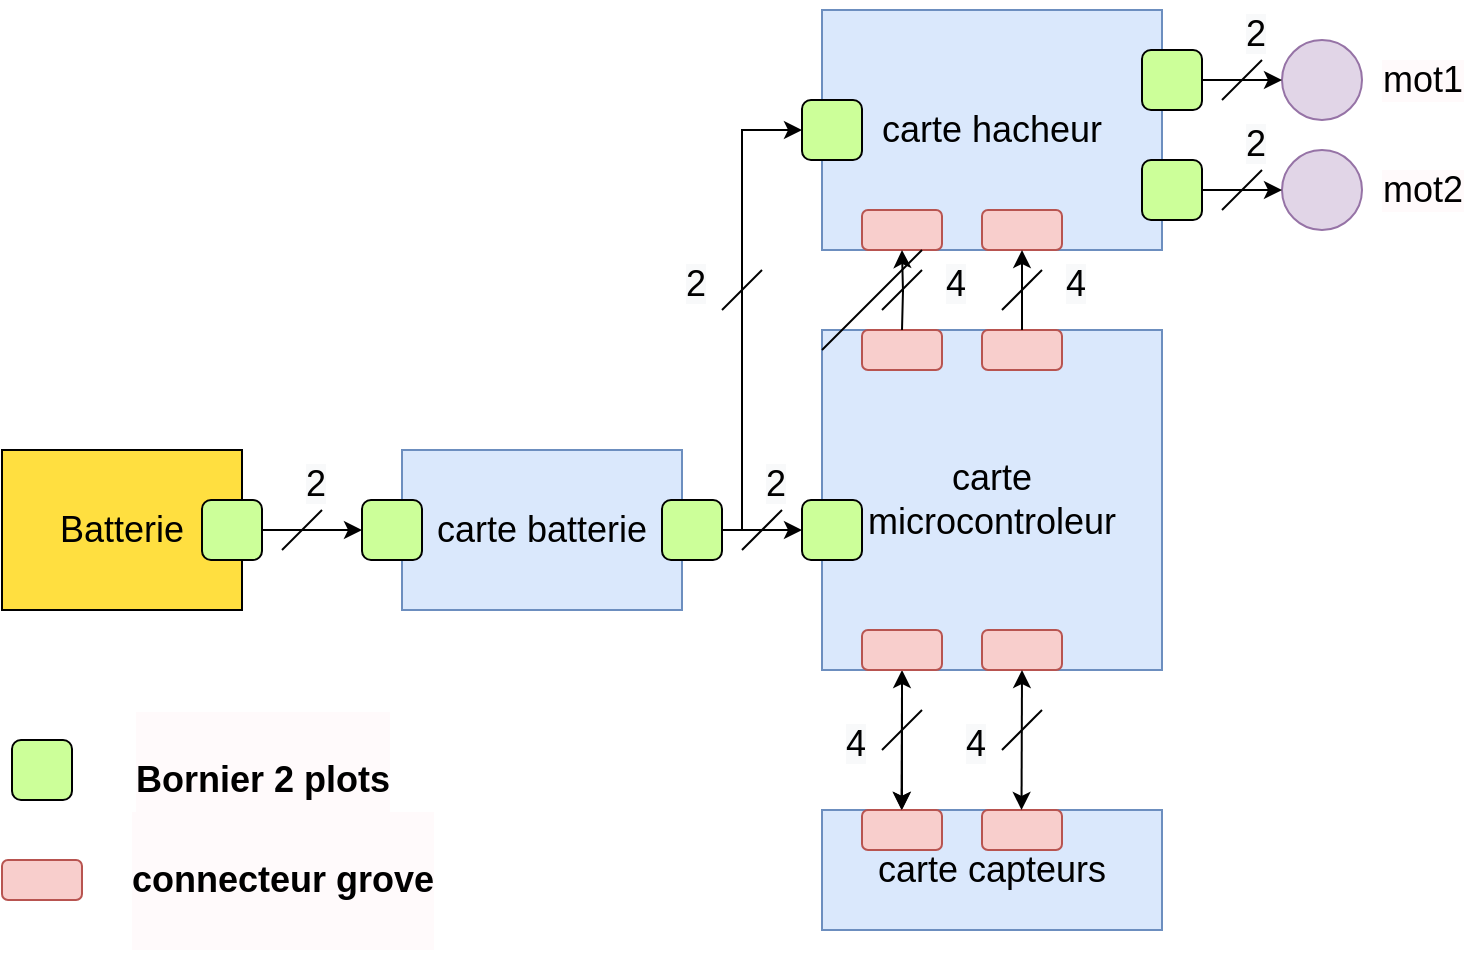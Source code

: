 <mxfile version="20.4.0" type="github">
  <diagram id="_erg-zg0-84pHrIoz3Zo" name="Page-1">
    <mxGraphModel dx="1483" dy="1868" grid="1" gridSize="10" guides="1" tooltips="1" connect="1" arrows="1" fold="1" page="1" pageScale="1" pageWidth="827" pageHeight="1169" math="0" shadow="0">
      <root>
        <mxCell id="0" />
        <mxCell id="1" parent="0" />
        <mxCell id="M5LwckAXVnAx8kXclaoZ-7" style="edgeStyle=orthogonalEdgeStyle;rounded=0;orthogonalLoop=1;jettySize=auto;html=1;entryX=0;entryY=0.5;entryDx=0;entryDy=0;fontSize=18;" edge="1" parent="1" source="M5LwckAXVnAx8kXclaoZ-1" target="M5LwckAXVnAx8kXclaoZ-5">
          <mxGeometry relative="1" as="geometry" />
        </mxCell>
        <mxCell id="M5LwckAXVnAx8kXclaoZ-1" value="&lt;font style=&quot;font-size: 18px;&quot;&gt;Batterie&lt;/font&gt;" style="rounded=0;whiteSpace=wrap;html=1;fillColor=#FFDF40;" vertex="1" parent="1">
          <mxGeometry x="80" y="180" width="120" height="80" as="geometry" />
        </mxCell>
        <mxCell id="M5LwckAXVnAx8kXclaoZ-2" value="" style="rounded=1;whiteSpace=wrap;html=1;labelBackgroundColor=#FFFAFB;fontSize=18;fillColor=#CCFF99;" vertex="1" parent="1">
          <mxGeometry x="180" y="205" width="30" height="30" as="geometry" />
        </mxCell>
        <mxCell id="M5LwckAXVnAx8kXclaoZ-3" value="&lt;font style=&quot;font-size: 18px;&quot;&gt;carte batterie&lt;/font&gt;" style="rounded=0;whiteSpace=wrap;html=1;fillColor=#dae8fc;strokeColor=#6c8ebf;" vertex="1" parent="1">
          <mxGeometry x="280" y="180" width="140" height="80" as="geometry" />
        </mxCell>
        <mxCell id="M5LwckAXVnAx8kXclaoZ-4" value="" style="rounded=1;whiteSpace=wrap;html=1;labelBackgroundColor=#FFFAFB;fontSize=18;fillColor=#CCFF99;" vertex="1" parent="1">
          <mxGeometry x="410" y="205" width="30" height="30" as="geometry" />
        </mxCell>
        <mxCell id="M5LwckAXVnAx8kXclaoZ-5" value="" style="rounded=1;whiteSpace=wrap;html=1;labelBackgroundColor=#FFFAFB;fontSize=18;fillColor=#CCFF99;" vertex="1" parent="1">
          <mxGeometry x="260" y="205" width="30" height="30" as="geometry" />
        </mxCell>
        <mxCell id="M5LwckAXVnAx8kXclaoZ-6" value="" style="endArrow=classic;html=1;rounded=0;fontSize=18;entryX=0;entryY=0.5;entryDx=0;entryDy=0;" edge="1" parent="1" target="M5LwckAXVnAx8kXclaoZ-15">
          <mxGeometry width="50" height="50" relative="1" as="geometry">
            <mxPoint x="440" y="220" as="sourcePoint" />
            <mxPoint x="490" y="220" as="targetPoint" />
          </mxGeometry>
        </mxCell>
        <mxCell id="M5LwckAXVnAx8kXclaoZ-8" value="" style="endArrow=none;html=1;rounded=0;fontSize=18;" edge="1" parent="1">
          <mxGeometry width="50" height="50" relative="1" as="geometry">
            <mxPoint x="220" y="230" as="sourcePoint" />
            <mxPoint x="240" y="210" as="targetPoint" />
          </mxGeometry>
        </mxCell>
        <mxCell id="M5LwckAXVnAx8kXclaoZ-9" value="&lt;span style=&quot;color: rgb(0, 0, 0); font-family: Helvetica; font-size: 18px; font-style: normal; font-variant-ligatures: normal; font-variant-caps: normal; font-weight: 400; letter-spacing: normal; orphans: 2; text-align: center; text-indent: 0px; text-transform: none; widows: 2; word-spacing: 0px; -webkit-text-stroke-width: 0px; background-color: rgb(248, 249, 250); text-decoration-thickness: initial; text-decoration-style: initial; text-decoration-color: initial; float: none; display: inline !important;&quot;&gt;2&lt;/span&gt;" style="text;whiteSpace=wrap;html=1;fontSize=18;" vertex="1" parent="1">
          <mxGeometry x="230" y="180" width="20" height="30" as="geometry" />
        </mxCell>
        <mxCell id="M5LwckAXVnAx8kXclaoZ-11" value="" style="endArrow=none;html=1;rounded=0;fontSize=18;" edge="1" parent="1">
          <mxGeometry width="50" height="50" relative="1" as="geometry">
            <mxPoint x="450" y="230" as="sourcePoint" />
            <mxPoint x="470" y="210" as="targetPoint" />
          </mxGeometry>
        </mxCell>
        <mxCell id="M5LwckAXVnAx8kXclaoZ-12" value="&lt;span style=&quot;color: rgb(0, 0, 0); font-family: Helvetica; font-size: 18px; font-style: normal; font-variant-ligatures: normal; font-variant-caps: normal; font-weight: 400; letter-spacing: normal; orphans: 2; text-align: center; text-indent: 0px; text-transform: none; widows: 2; word-spacing: 0px; -webkit-text-stroke-width: 0px; background-color: rgb(248, 249, 250); text-decoration-thickness: initial; text-decoration-style: initial; text-decoration-color: initial; float: none; display: inline !important;&quot;&gt;2&lt;/span&gt;" style="text;whiteSpace=wrap;html=1;fontSize=18;" vertex="1" parent="1">
          <mxGeometry x="460" y="180" width="20" height="30" as="geometry" />
        </mxCell>
        <mxCell id="M5LwckAXVnAx8kXclaoZ-14" value="&lt;font style=&quot;font-size: 18px;&quot;&gt;carte microcontroleur&lt;/font&gt;" style="rounded=0;whiteSpace=wrap;html=1;fillColor=#dae8fc;strokeColor=#6c8ebf;" vertex="1" parent="1">
          <mxGeometry x="490" y="120" width="170" height="170" as="geometry" />
        </mxCell>
        <mxCell id="M5LwckAXVnAx8kXclaoZ-15" value="" style="rounded=1;whiteSpace=wrap;html=1;labelBackgroundColor=#FFFAFB;fontSize=18;fillColor=#CCFF99;" vertex="1" parent="1">
          <mxGeometry x="480" y="205" width="30" height="30" as="geometry" />
        </mxCell>
        <mxCell id="M5LwckAXVnAx8kXclaoZ-23" value="" style="edgeStyle=orthogonalEdgeStyle;rounded=0;orthogonalLoop=1;jettySize=auto;html=1;fontSize=18;startArrow=classic;startFill=1;" edge="1" parent="1" source="M5LwckAXVnAx8kXclaoZ-17" target="M5LwckAXVnAx8kXclaoZ-20">
          <mxGeometry relative="1" as="geometry" />
        </mxCell>
        <mxCell id="M5LwckAXVnAx8kXclaoZ-17" value="" style="rounded=1;whiteSpace=wrap;html=1;labelBackgroundColor=#FFFAFB;fontSize=18;fillColor=#f8cecc;strokeColor=#b85450;" vertex="1" parent="1">
          <mxGeometry x="510" y="270" width="40" height="20" as="geometry" />
        </mxCell>
        <mxCell id="M5LwckAXVnAx8kXclaoZ-18" value="" style="rounded=1;whiteSpace=wrap;html=1;labelBackgroundColor=#FFFAFB;fontSize=18;fillColor=#f8cecc;strokeColor=#b85450;" vertex="1" parent="1">
          <mxGeometry x="570" y="270" width="40" height="20" as="geometry" />
        </mxCell>
        <mxCell id="M5LwckAXVnAx8kXclaoZ-19" value="&lt;font style=&quot;font-size: 18px;&quot;&gt;carte capteurs&lt;/font&gt;" style="rounded=0;whiteSpace=wrap;html=1;fillColor=#dae8fc;strokeColor=#6c8ebf;" vertex="1" parent="1">
          <mxGeometry x="490" y="360" width="170" height="60" as="geometry" />
        </mxCell>
        <mxCell id="M5LwckAXVnAx8kXclaoZ-20" value="" style="rounded=1;whiteSpace=wrap;html=1;labelBackgroundColor=#FFFAFB;fontSize=18;fillColor=#f8cecc;strokeColor=#b85450;" vertex="1" parent="1">
          <mxGeometry x="510" y="360" width="40" height="20" as="geometry" />
        </mxCell>
        <mxCell id="M5LwckAXVnAx8kXclaoZ-21" value="" style="rounded=1;whiteSpace=wrap;html=1;labelBackgroundColor=#FFFAFB;fontSize=18;fillColor=#f8cecc;strokeColor=#b85450;" vertex="1" parent="1">
          <mxGeometry x="570" y="360" width="40" height="20" as="geometry" />
        </mxCell>
        <mxCell id="M5LwckAXVnAx8kXclaoZ-22" value="" style="endArrow=classic;html=1;rounded=0;fontSize=18;" edge="1" parent="1">
          <mxGeometry width="50" height="50" relative="1" as="geometry">
            <mxPoint x="530" y="300" as="sourcePoint" />
            <mxPoint x="529.76" y="360" as="targetPoint" />
          </mxGeometry>
        </mxCell>
        <mxCell id="M5LwckAXVnAx8kXclaoZ-24" value="" style="endArrow=none;html=1;rounded=0;fontSize=18;" edge="1" parent="1">
          <mxGeometry width="50" height="50" relative="1" as="geometry">
            <mxPoint x="520" y="330" as="sourcePoint" />
            <mxPoint x="540" y="310" as="targetPoint" />
          </mxGeometry>
        </mxCell>
        <mxCell id="M5LwckAXVnAx8kXclaoZ-25" value="&lt;span style=&quot;color: rgb(0, 0, 0); font-family: Helvetica; font-size: 18px; font-style: normal; font-variant-ligatures: normal; font-variant-caps: normal; font-weight: 400; letter-spacing: normal; orphans: 2; text-align: center; text-indent: 0px; text-transform: none; widows: 2; word-spacing: 0px; -webkit-text-stroke-width: 0px; background-color: rgb(248, 249, 250); text-decoration-thickness: initial; text-decoration-style: initial; text-decoration-color: initial; float: none; display: inline !important;&quot;&gt;4&lt;/span&gt;" style="text;whiteSpace=wrap;html=1;fontSize=18;" vertex="1" parent="1">
          <mxGeometry x="500" y="310" width="20" height="30" as="geometry" />
        </mxCell>
        <mxCell id="M5LwckAXVnAx8kXclaoZ-26" value="" style="endArrow=classic;html=1;rounded=0;fontSize=18;exitX=0.5;exitY=1;exitDx=0;exitDy=0;startArrow=classic;startFill=1;" edge="1" parent="1" source="M5LwckAXVnAx8kXclaoZ-18">
          <mxGeometry width="50" height="50" relative="1" as="geometry">
            <mxPoint x="590" y="300" as="sourcePoint" />
            <mxPoint x="589.76" y="360" as="targetPoint" />
          </mxGeometry>
        </mxCell>
        <mxCell id="M5LwckAXVnAx8kXclaoZ-27" value="" style="endArrow=none;html=1;rounded=0;fontSize=18;" edge="1" parent="1">
          <mxGeometry width="50" height="50" relative="1" as="geometry">
            <mxPoint x="580" y="330" as="sourcePoint" />
            <mxPoint x="600" y="310" as="targetPoint" />
          </mxGeometry>
        </mxCell>
        <mxCell id="M5LwckAXVnAx8kXclaoZ-28" value="&lt;span style=&quot;color: rgb(0, 0, 0); font-family: Helvetica; font-size: 18px; font-style: normal; font-variant-ligatures: normal; font-variant-caps: normal; font-weight: 400; letter-spacing: normal; orphans: 2; text-align: center; text-indent: 0px; text-transform: none; widows: 2; word-spacing: 0px; -webkit-text-stroke-width: 0px; background-color: rgb(248, 249, 250); text-decoration-thickness: initial; text-decoration-style: initial; text-decoration-color: initial; float: none; display: inline !important;&quot;&gt;4&lt;/span&gt;" style="text;whiteSpace=wrap;html=1;fontSize=18;" vertex="1" parent="1">
          <mxGeometry x="560" y="310" width="20" height="30" as="geometry" />
        </mxCell>
        <mxCell id="M5LwckAXVnAx8kXclaoZ-30" value="" style="rounded=1;whiteSpace=wrap;html=1;labelBackgroundColor=#FFFAFB;fontSize=18;fillColor=#CCFF99;" vertex="1" parent="1">
          <mxGeometry x="85" y="325" width="30" height="30" as="geometry" />
        </mxCell>
        <mxCell id="M5LwckAXVnAx8kXclaoZ-33" value="&lt;h4&gt;Bornier 2 plots&lt;/h4&gt;" style="text;html=1;resizable=0;autosize=1;align=center;verticalAlign=middle;points=[];fillColor=none;strokeColor=none;rounded=0;labelBackgroundColor=#FFFAFB;fontSize=18;" vertex="1" parent="1">
          <mxGeometry x="135" y="305" width="150" height="80" as="geometry" />
        </mxCell>
        <mxCell id="M5LwckAXVnAx8kXclaoZ-34" value="" style="rounded=1;whiteSpace=wrap;html=1;labelBackgroundColor=#FFFAFB;fontSize=18;fillColor=#f8cecc;strokeColor=#b85450;" vertex="1" parent="1">
          <mxGeometry x="80" y="385" width="40" height="20" as="geometry" />
        </mxCell>
        <mxCell id="M5LwckAXVnAx8kXclaoZ-36" value="&lt;h4&gt;connecteur grove&lt;/h4&gt;" style="text;html=1;resizable=0;autosize=1;align=center;verticalAlign=middle;points=[];fillColor=none;strokeColor=none;rounded=0;labelBackgroundColor=#FFFAFB;fontSize=18;spacing=0;" vertex="1" parent="1">
          <mxGeometry x="135" y="355" width="170" height="80" as="geometry" />
        </mxCell>
        <mxCell id="M5LwckAXVnAx8kXclaoZ-37" value="" style="rounded=1;whiteSpace=wrap;html=1;labelBackgroundColor=#FFFAFB;fontSize=18;fillColor=#f8cecc;strokeColor=#b85450;rotation=-180;" vertex="1" parent="1">
          <mxGeometry x="510" y="120" width="40" height="20" as="geometry" />
        </mxCell>
        <mxCell id="M5LwckAXVnAx8kXclaoZ-38" value="" style="rounded=1;whiteSpace=wrap;html=1;labelBackgroundColor=#FFFAFB;fontSize=18;fillColor=#f8cecc;strokeColor=#b85450;rotation=-90;direction=south;" vertex="1" parent="1">
          <mxGeometry x="580" y="110" width="20" height="40" as="geometry" />
        </mxCell>
        <mxCell id="M5LwckAXVnAx8kXclaoZ-39" value="&lt;font style=&quot;font-size: 18px;&quot;&gt;carte hacheur&lt;/font&gt;" style="rounded=0;whiteSpace=wrap;html=1;fillColor=#dae8fc;strokeColor=#6c8ebf;" vertex="1" parent="1">
          <mxGeometry x="490" y="-40" width="170" height="120" as="geometry" />
        </mxCell>
        <mxCell id="M5LwckAXVnAx8kXclaoZ-40" value="" style="rounded=1;whiteSpace=wrap;html=1;labelBackgroundColor=#FFFAFB;fontSize=18;fillColor=#f8cecc;strokeColor=#b85450;rotation=-180;" vertex="1" parent="1">
          <mxGeometry x="510" y="60" width="40" height="20" as="geometry" />
        </mxCell>
        <mxCell id="M5LwckAXVnAx8kXclaoZ-41" value="" style="rounded=1;whiteSpace=wrap;html=1;labelBackgroundColor=#FFFAFB;fontSize=18;fillColor=#f8cecc;strokeColor=#b85450;rotation=-180;" vertex="1" parent="1">
          <mxGeometry x="570" y="60" width="40" height="20" as="geometry" />
        </mxCell>
        <mxCell id="M5LwckAXVnAx8kXclaoZ-43" value="" style="endArrow=none;html=1;rounded=0;fontSize=18;" edge="1" parent="1">
          <mxGeometry width="50" height="50" relative="1" as="geometry">
            <mxPoint x="580" y="110" as="sourcePoint" />
            <mxPoint x="600" y="90" as="targetPoint" />
          </mxGeometry>
        </mxCell>
        <mxCell id="M5LwckAXVnAx8kXclaoZ-44" value="&lt;span style=&quot;color: rgb(0, 0, 0); font-family: Helvetica; font-size: 18px; font-style: normal; font-variant-ligatures: normal; font-variant-caps: normal; font-weight: 400; letter-spacing: normal; orphans: 2; text-align: center; text-indent: 0px; text-transform: none; widows: 2; word-spacing: 0px; -webkit-text-stroke-width: 0px; background-color: rgb(248, 249, 250); text-decoration-thickness: initial; text-decoration-style: initial; text-decoration-color: initial; float: none; display: inline !important;&quot;&gt;4&lt;/span&gt;" style="text;whiteSpace=wrap;html=1;fontSize=18;" vertex="1" parent="1">
          <mxGeometry x="610" y="80" width="20" height="30" as="geometry" />
        </mxCell>
        <mxCell id="M5LwckAXVnAx8kXclaoZ-45" style="edgeStyle=orthogonalEdgeStyle;rounded=0;orthogonalLoop=1;jettySize=auto;html=1;fontSize=18;exitX=0.5;exitY=0;exitDx=0;exitDy=0;entryX=0.5;entryY=0;entryDx=0;entryDy=0;" edge="1" parent="1" source="M5LwckAXVnAx8kXclaoZ-38" target="M5LwckAXVnAx8kXclaoZ-41">
          <mxGeometry relative="1" as="geometry">
            <mxPoint x="640" y="100" as="sourcePoint" />
            <mxPoint x="690" y="100" as="targetPoint" />
          </mxGeometry>
        </mxCell>
        <mxCell id="M5LwckAXVnAx8kXclaoZ-56" style="edgeStyle=orthogonalEdgeStyle;rounded=0;orthogonalLoop=1;jettySize=auto;html=1;exitX=0;exitY=0.5;exitDx=0;exitDy=0;fontSize=18;startArrow=classic;startFill=1;endArrow=none;endFill=0;" edge="1" parent="1" source="M5LwckAXVnAx8kXclaoZ-48">
          <mxGeometry relative="1" as="geometry">
            <mxPoint x="450" y="220" as="targetPoint" />
            <Array as="points">
              <mxPoint x="450" y="20" />
              <mxPoint x="450" y="220" />
            </Array>
          </mxGeometry>
        </mxCell>
        <mxCell id="M5LwckAXVnAx8kXclaoZ-48" value="" style="rounded=1;whiteSpace=wrap;html=1;labelBackgroundColor=#FFFAFB;fontSize=18;fillColor=#CCFF99;" vertex="1" parent="1">
          <mxGeometry x="480" y="5" width="30" height="30" as="geometry" />
        </mxCell>
        <mxCell id="M5LwckAXVnAx8kXclaoZ-52" value="" style="endArrow=none;html=1;rounded=0;fontSize=18;" edge="1" parent="1">
          <mxGeometry width="50" height="50" relative="1" as="geometry">
            <mxPoint x="520" y="110" as="sourcePoint" />
            <mxPoint x="540" y="90" as="targetPoint" />
          </mxGeometry>
        </mxCell>
        <mxCell id="M5LwckAXVnAx8kXclaoZ-53" value="&lt;span style=&quot;color: rgb(0, 0, 0); font-family: Helvetica; font-size: 18px; font-style: normal; font-variant-ligatures: normal; font-variant-caps: normal; font-weight: 400; letter-spacing: normal; orphans: 2; text-align: center; text-indent: 0px; text-transform: none; widows: 2; word-spacing: 0px; -webkit-text-stroke-width: 0px; background-color: rgb(248, 249, 250); text-decoration-thickness: initial; text-decoration-style: initial; text-decoration-color: initial; float: none; display: inline !important;&quot;&gt;4&lt;/span&gt;" style="text;whiteSpace=wrap;html=1;fontSize=18;" vertex="1" parent="1">
          <mxGeometry x="550" y="80" width="20" height="30" as="geometry" />
        </mxCell>
        <mxCell id="M5LwckAXVnAx8kXclaoZ-54" style="edgeStyle=orthogonalEdgeStyle;rounded=0;orthogonalLoop=1;jettySize=auto;html=1;fontSize=18;exitX=0.5;exitY=0;exitDx=0;exitDy=0;entryX=0.5;entryY=0;entryDx=0;entryDy=0;" edge="1" parent="1">
          <mxGeometry relative="1" as="geometry">
            <mxPoint x="530" y="120.0" as="sourcePoint" />
            <mxPoint x="530" y="80" as="targetPoint" />
          </mxGeometry>
        </mxCell>
        <mxCell id="M5LwckAXVnAx8kXclaoZ-55" value="" style="endArrow=none;html=1;rounded=0;fontSize=18;" edge="1" parent="1">
          <mxGeometry width="50" height="50" relative="1" as="geometry">
            <mxPoint x="490" y="130" as="sourcePoint" />
            <mxPoint x="540" y="80" as="targetPoint" />
          </mxGeometry>
        </mxCell>
        <mxCell id="M5LwckAXVnAx8kXclaoZ-57" value="" style="endArrow=none;html=1;rounded=0;fontSize=18;" edge="1" parent="1">
          <mxGeometry width="50" height="50" relative="1" as="geometry">
            <mxPoint x="440" y="110.0" as="sourcePoint" />
            <mxPoint x="460" y="90.0" as="targetPoint" />
          </mxGeometry>
        </mxCell>
        <mxCell id="M5LwckAXVnAx8kXclaoZ-58" value="&lt;span style=&quot;color: rgb(0, 0, 0); font-family: Helvetica; font-size: 18px; font-style: normal; font-variant-ligatures: normal; font-variant-caps: normal; font-weight: 400; letter-spacing: normal; orphans: 2; text-align: center; text-indent: 0px; text-transform: none; widows: 2; word-spacing: 0px; -webkit-text-stroke-width: 0px; background-color: rgb(248, 249, 250); text-decoration-thickness: initial; text-decoration-style: initial; text-decoration-color: initial; float: none; display: inline !important;&quot;&gt;2&lt;/span&gt;" style="text;whiteSpace=wrap;html=1;fontSize=18;" vertex="1" parent="1">
          <mxGeometry x="420" y="80" width="20" height="30" as="geometry" />
        </mxCell>
        <mxCell id="M5LwckAXVnAx8kXclaoZ-59" value="" style="rounded=1;whiteSpace=wrap;html=1;labelBackgroundColor=#FFFAFB;fontSize=18;fillColor=#CCFF99;" vertex="1" parent="1">
          <mxGeometry x="650" y="-20" width="30" height="30" as="geometry" />
        </mxCell>
        <mxCell id="M5LwckAXVnAx8kXclaoZ-60" value="" style="rounded=1;whiteSpace=wrap;html=1;labelBackgroundColor=#FFFAFB;fontSize=18;fillColor=#CCFF99;" vertex="1" parent="1">
          <mxGeometry x="650" y="35" width="30" height="30" as="geometry" />
        </mxCell>
        <mxCell id="M5LwckAXVnAx8kXclaoZ-61" value="" style="ellipse;whiteSpace=wrap;html=1;labelBackgroundColor=#FFFAFB;fontSize=18;fillColor=#e1d5e7;strokeColor=#9673a6;" vertex="1" parent="1">
          <mxGeometry x="720" y="-25" width="40" height="40" as="geometry" />
        </mxCell>
        <mxCell id="M5LwckAXVnAx8kXclaoZ-62" value="" style="ellipse;whiteSpace=wrap;html=1;labelBackgroundColor=#FFFAFB;fontSize=18;fillColor=#e1d5e7;strokeColor=#9673a6;" vertex="1" parent="1">
          <mxGeometry x="720" y="30" width="40" height="40" as="geometry" />
        </mxCell>
        <mxCell id="M5LwckAXVnAx8kXclaoZ-63" value="" style="endArrow=classic;html=1;rounded=0;fontSize=18;entryX=0;entryY=0.5;entryDx=0;entryDy=0;" edge="1" parent="1">
          <mxGeometry width="50" height="50" relative="1" as="geometry">
            <mxPoint x="680" y="50" as="sourcePoint" />
            <mxPoint x="720" y="50" as="targetPoint" />
          </mxGeometry>
        </mxCell>
        <mxCell id="M5LwckAXVnAx8kXclaoZ-64" value="" style="endArrow=none;html=1;rounded=0;fontSize=18;" edge="1" parent="1">
          <mxGeometry width="50" height="50" relative="1" as="geometry">
            <mxPoint x="690" y="60" as="sourcePoint" />
            <mxPoint x="710" y="40" as="targetPoint" />
          </mxGeometry>
        </mxCell>
        <mxCell id="M5LwckAXVnAx8kXclaoZ-65" value="&lt;span style=&quot;color: rgb(0, 0, 0); font-family: Helvetica; font-size: 18px; font-style: normal; font-variant-ligatures: normal; font-variant-caps: normal; font-weight: 400; letter-spacing: normal; orphans: 2; text-align: center; text-indent: 0px; text-transform: none; widows: 2; word-spacing: 0px; -webkit-text-stroke-width: 0px; background-color: rgb(248, 249, 250); text-decoration-thickness: initial; text-decoration-style: initial; text-decoration-color: initial; float: none; display: inline !important;&quot;&gt;2&lt;/span&gt;" style="text;whiteSpace=wrap;html=1;fontSize=18;" vertex="1" parent="1">
          <mxGeometry x="700" y="10" width="20" height="30" as="geometry" />
        </mxCell>
        <mxCell id="M5LwckAXVnAx8kXclaoZ-66" value="" style="endArrow=classic;html=1;rounded=0;fontSize=18;entryX=0;entryY=0.5;entryDx=0;entryDy=0;" edge="1" parent="1">
          <mxGeometry width="50" height="50" relative="1" as="geometry">
            <mxPoint x="680" y="-5" as="sourcePoint" />
            <mxPoint x="720" y="-5" as="targetPoint" />
          </mxGeometry>
        </mxCell>
        <mxCell id="M5LwckAXVnAx8kXclaoZ-67" value="" style="endArrow=none;html=1;rounded=0;fontSize=18;" edge="1" parent="1">
          <mxGeometry width="50" height="50" relative="1" as="geometry">
            <mxPoint x="690" y="5" as="sourcePoint" />
            <mxPoint x="710" y="-15" as="targetPoint" />
          </mxGeometry>
        </mxCell>
        <mxCell id="M5LwckAXVnAx8kXclaoZ-68" value="&lt;span style=&quot;color: rgb(0, 0, 0); font-family: Helvetica; font-size: 18px; font-style: normal; font-variant-ligatures: normal; font-variant-caps: normal; font-weight: 400; letter-spacing: normal; orphans: 2; text-align: center; text-indent: 0px; text-transform: none; widows: 2; word-spacing: 0px; -webkit-text-stroke-width: 0px; background-color: rgb(248, 249, 250); text-decoration-thickness: initial; text-decoration-style: initial; text-decoration-color: initial; float: none; display: inline !important;&quot;&gt;2&lt;/span&gt;" style="text;whiteSpace=wrap;html=1;fontSize=18;" vertex="1" parent="1">
          <mxGeometry x="700" y="-45" width="20" height="30" as="geometry" />
        </mxCell>
        <mxCell id="M5LwckAXVnAx8kXclaoZ-69" value="mot1" style="text;html=1;resizable=0;autosize=1;align=center;verticalAlign=middle;points=[];fillColor=none;strokeColor=none;rounded=0;labelBackgroundColor=#FFFAFB;fontSize=18;" vertex="1" parent="1">
          <mxGeometry x="760" y="-25" width="60" height="40" as="geometry" />
        </mxCell>
        <mxCell id="M5LwckAXVnAx8kXclaoZ-73" value="mot2" style="text;html=1;resizable=0;autosize=1;align=center;verticalAlign=middle;points=[];fillColor=none;strokeColor=none;rounded=0;labelBackgroundColor=#FFFAFB;fontSize=18;" vertex="1" parent="1">
          <mxGeometry x="760" y="30" width="60" height="40" as="geometry" />
        </mxCell>
      </root>
    </mxGraphModel>
  </diagram>
</mxfile>
